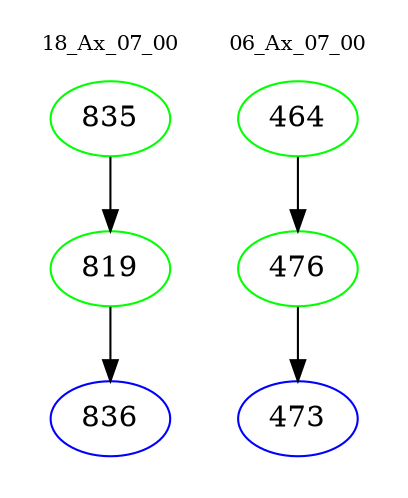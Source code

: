 digraph{
subgraph cluster_0 {
color = white
label = "18_Ax_07_00";
fontsize=10;
T0_835 [label="835", color="green"]
T0_835 -> T0_819 [color="black"]
T0_819 [label="819", color="green"]
T0_819 -> T0_836 [color="black"]
T0_836 [label="836", color="blue"]
}
subgraph cluster_1 {
color = white
label = "06_Ax_07_00";
fontsize=10;
T1_464 [label="464", color="green"]
T1_464 -> T1_476 [color="black"]
T1_476 [label="476", color="green"]
T1_476 -> T1_473 [color="black"]
T1_473 [label="473", color="blue"]
}
}
